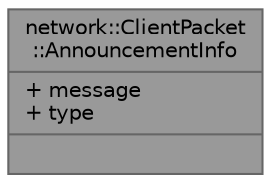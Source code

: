 digraph "network::ClientPacket::AnnouncementInfo"
{
 // LATEX_PDF_SIZE
  bgcolor="transparent";
  edge [fontname=Helvetica,fontsize=10,labelfontname=Helvetica,labelfontsize=10];
  node [fontname=Helvetica,fontsize=10,shape=box,height=0.2,width=0.4];
  Node1 [shape=record,label="{network::ClientPacket\l::AnnouncementInfo\n|+ message\l+ type\l|}",height=0.2,width=0.4,color="gray40", fillcolor="grey60", style="filled", fontcolor="black",tooltip=" "];
}
